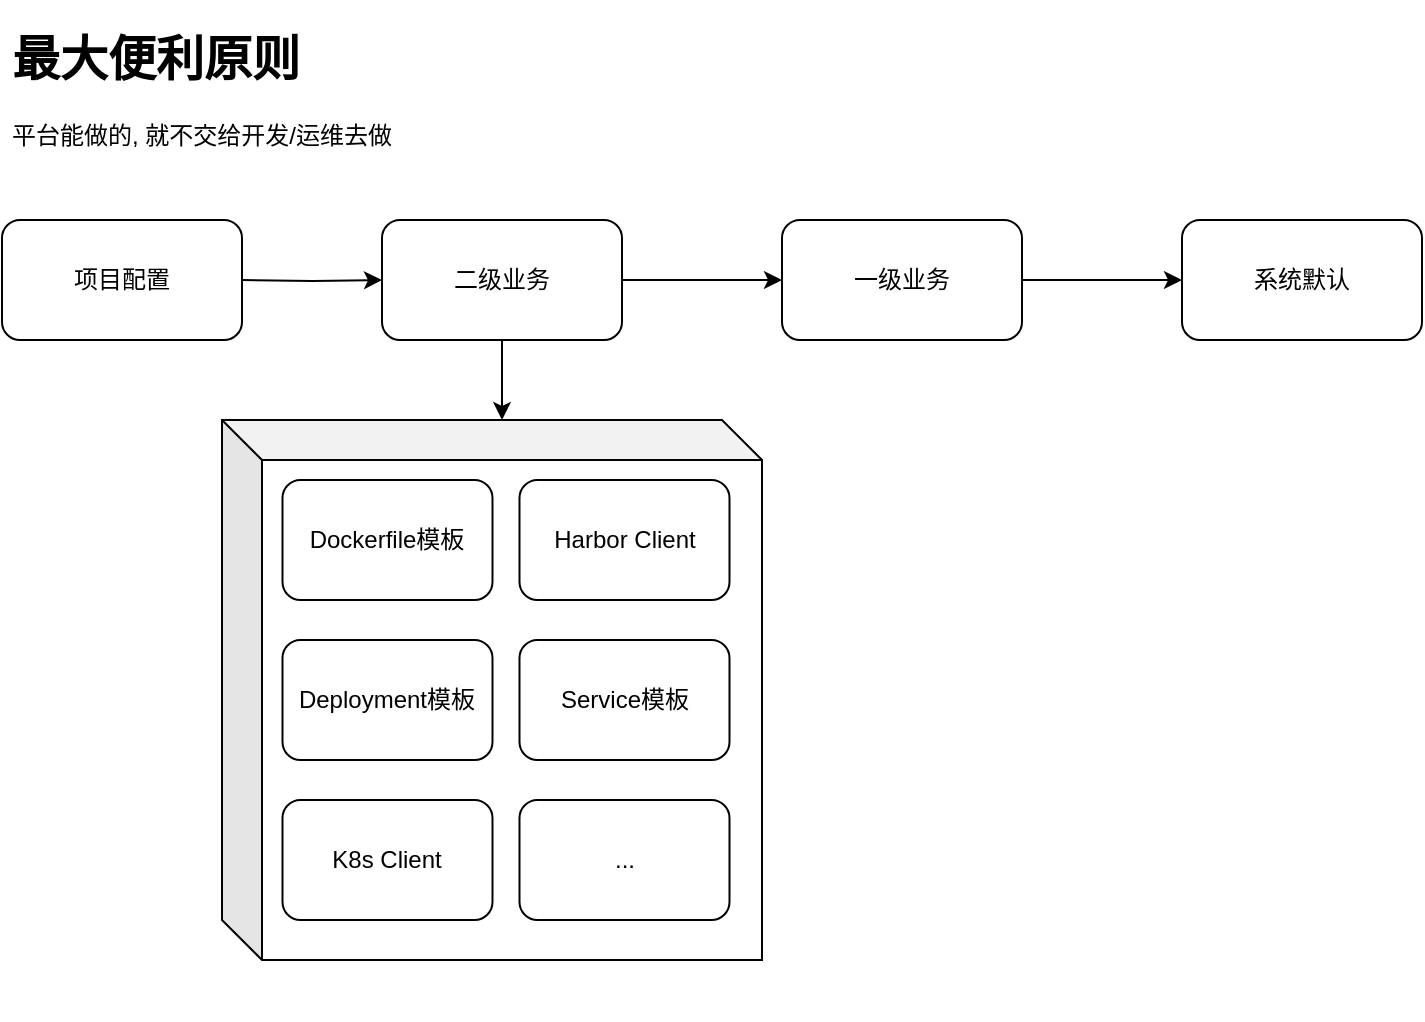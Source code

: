 <mxfile version="12.1.3" type="github" pages="1"><diagram id="GTRYZK3S8bqMDeigU8LN" name="Page-1"><mxGraphModel dx="1408" dy="755" grid="1" gridSize="10" guides="1" tooltips="1" connect="1" arrows="1" fold="1" page="1" pageScale="1" pageWidth="827" pageHeight="1169" math="0" shadow="0"><root><mxCell id="0"/><mxCell id="1" parent="0"/><mxCell id="Wj5g-xb9mbG1KtwOg46z-1" value="&lt;h1&gt;最大便利原则&lt;/h1&gt;&lt;p&gt;平台能做的, 就不交给开发/运维去做&lt;br&gt;&lt;/p&gt;" style="text;html=1;strokeColor=none;fillColor=none;spacing=5;spacingTop=-20;whiteSpace=wrap;overflow=hidden;rounded=0;" vertex="1" parent="1"><mxGeometry x="20" y="20" width="240" height="80" as="geometry"/></mxCell><mxCell id="Wj5g-xb9mbG1KtwOg46z-4" value="" style="edgeStyle=orthogonalEdgeStyle;rounded=0;orthogonalLoop=1;jettySize=auto;html=1;" edge="1" parent="1" target="Wj5g-xb9mbG1KtwOg46z-3"><mxGeometry relative="1" as="geometry"><mxPoint x="140" y="150" as="sourcePoint"/></mxGeometry></mxCell><mxCell id="Wj5g-xb9mbG1KtwOg46z-2" value="项目配置" style="rounded=1;whiteSpace=wrap;html=1;" vertex="1" parent="1"><mxGeometry x="20" y="120" width="120" height="60" as="geometry"/></mxCell><mxCell id="Wj5g-xb9mbG1KtwOg46z-6" value="" style="edgeStyle=orthogonalEdgeStyle;rounded=0;orthogonalLoop=1;jettySize=auto;html=1;" edge="1" parent="1" source="Wj5g-xb9mbG1KtwOg46z-3"><mxGeometry relative="1" as="geometry"><mxPoint x="410" y="150" as="targetPoint"/></mxGeometry></mxCell><mxCell id="Wj5g-xb9mbG1KtwOg46z-33" style="edgeStyle=orthogonalEdgeStyle;rounded=0;orthogonalLoop=1;jettySize=auto;html=1;" edge="1" parent="1" source="Wj5g-xb9mbG1KtwOg46z-3"><mxGeometry relative="1" as="geometry"><mxPoint x="270" y="220" as="targetPoint"/></mxGeometry></mxCell><mxCell id="Wj5g-xb9mbG1KtwOg46z-3" value="二级业务" style="rounded=1;whiteSpace=wrap;html=1;" vertex="1" parent="1"><mxGeometry x="210" y="120" width="120" height="60" as="geometry"/></mxCell><mxCell id="Wj5g-xb9mbG1KtwOg46z-22" value="" style="edgeStyle=orthogonalEdgeStyle;rounded=0;orthogonalLoop=1;jettySize=auto;html=1;" edge="1" parent="1" source="Wj5g-xb9mbG1KtwOg46z-5" target="Wj5g-xb9mbG1KtwOg46z-21"><mxGeometry relative="1" as="geometry"/></mxCell><mxCell id="Wj5g-xb9mbG1KtwOg46z-5" value="一级业务" style="rounded=1;whiteSpace=wrap;html=1;" vertex="1" parent="1"><mxGeometry x="410" y="120" width="120" height="60" as="geometry"/></mxCell><mxCell id="Wj5g-xb9mbG1KtwOg46z-21" value="系统默认" style="rounded=1;whiteSpace=wrap;html=1;" vertex="1" parent="1"><mxGeometry x="610" y="120" width="120" height="60" as="geometry"/></mxCell><mxCell id="Wj5g-xb9mbG1KtwOg46z-34" value="" style="group" vertex="1" connectable="0" parent="1"><mxGeometry x="130" y="220" width="280" height="300" as="geometry"/></mxCell><mxCell id="Wj5g-xb9mbG1KtwOg46z-28" value="" style="group" vertex="1" connectable="0" parent="Wj5g-xb9mbG1KtwOg46z-34"><mxGeometry width="280" height="300" as="geometry"/></mxCell><mxCell id="Wj5g-xb9mbG1KtwOg46z-27" value="" style="shape=cube;whiteSpace=wrap;html=1;boundedLbl=1;backgroundOutline=1;darkOpacity=0.05;darkOpacity2=0.1;" vertex="1" parent="Wj5g-xb9mbG1KtwOg46z-28"><mxGeometry width="270" height="270" as="geometry"/></mxCell><mxCell id="Wj5g-xb9mbG1KtwOg46z-7" value="Dockerfile模板" style="rounded=1;whiteSpace=wrap;html=1;" vertex="1" parent="Wj5g-xb9mbG1KtwOg46z-28"><mxGeometry x="30.25" y="30" width="105" height="60" as="geometry"/></mxCell><mxCell id="Wj5g-xb9mbG1KtwOg46z-23" value="K8s Client" style="rounded=1;whiteSpace=wrap;html=1;" vertex="1" parent="Wj5g-xb9mbG1KtwOg46z-28"><mxGeometry x="30.25" y="190" width="105" height="60" as="geometry"/></mxCell><mxCell id="Wj5g-xb9mbG1KtwOg46z-11" value="Deployment模板" style="rounded=1;whiteSpace=wrap;html=1;" vertex="1" parent="Wj5g-xb9mbG1KtwOg46z-28"><mxGeometry x="30.25" y="110" width="105" height="60" as="geometry"/></mxCell><mxCell id="Wj5g-xb9mbG1KtwOg46z-9" value="Service模板" style="rounded=1;whiteSpace=wrap;html=1;" vertex="1" parent="Wj5g-xb9mbG1KtwOg46z-28"><mxGeometry x="148.75" y="110" width="105" height="60" as="geometry"/></mxCell><mxCell id="Wj5g-xb9mbG1KtwOg46z-35" value="Harbor Client" style="rounded=1;whiteSpace=wrap;html=1;" vertex="1" parent="Wj5g-xb9mbG1KtwOg46z-28"><mxGeometry x="148.75" y="30" width="105" height="60" as="geometry"/></mxCell><mxCell id="Wj5g-xb9mbG1KtwOg46z-36" value="..." style="rounded=1;whiteSpace=wrap;html=1;" vertex="1" parent="Wj5g-xb9mbG1KtwOg46z-28"><mxGeometry x="148.75" y="190" width="105" height="60" as="geometry"/></mxCell></root></mxGraphModel></diagram></mxfile>